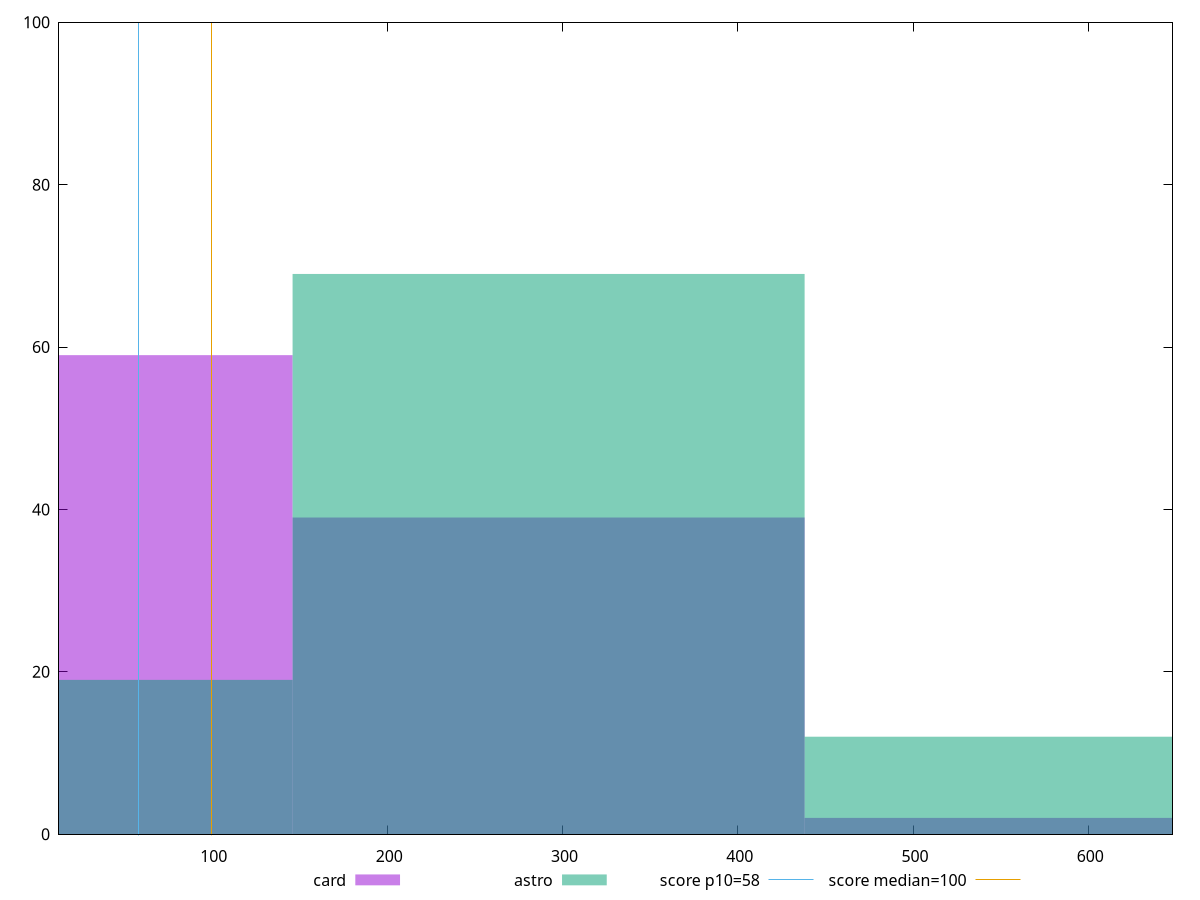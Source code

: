 reset

$card <<EOF
0 59
292.09460710386935 39
584.1892142077387 2
EOF

$astro <<EOF
0 19
292.09460710386935 69
584.1892142077387 12
EOF

set key outside below
set boxwidth 292.09460710386935
set xrange [12.8:647.9999999999993]
set yrange [0:100]
set trange [0:100]
set style fill transparent solid 0.5 noborder

set parametric
set terminal svg size 640, 500 enhanced background rgb 'white'
set output "reports/report_00028_2021-02-24T12-49-42.674Z/estimated-input-latency/comparison/histogram/2_vs_3.svg"

plot $card title "card" with boxes, \
     $astro title "astro" with boxes, \
     58,t title "score p10=58", \
     100,t title "score median=100"

reset
